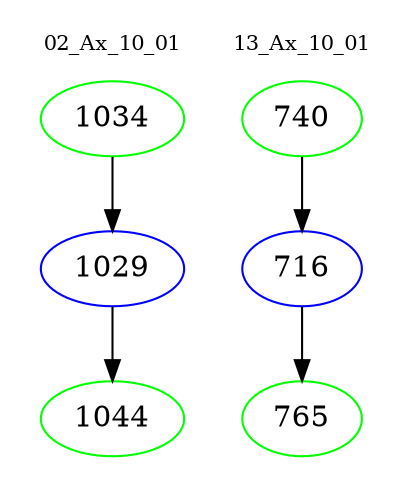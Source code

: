 digraph{
subgraph cluster_0 {
color = white
label = "02_Ax_10_01";
fontsize=10;
T0_1034 [label="1034", color="green"]
T0_1034 -> T0_1029 [color="black"]
T0_1029 [label="1029", color="blue"]
T0_1029 -> T0_1044 [color="black"]
T0_1044 [label="1044", color="green"]
}
subgraph cluster_1 {
color = white
label = "13_Ax_10_01";
fontsize=10;
T1_740 [label="740", color="green"]
T1_740 -> T1_716 [color="black"]
T1_716 [label="716", color="blue"]
T1_716 -> T1_765 [color="black"]
T1_765 [label="765", color="green"]
}
}
